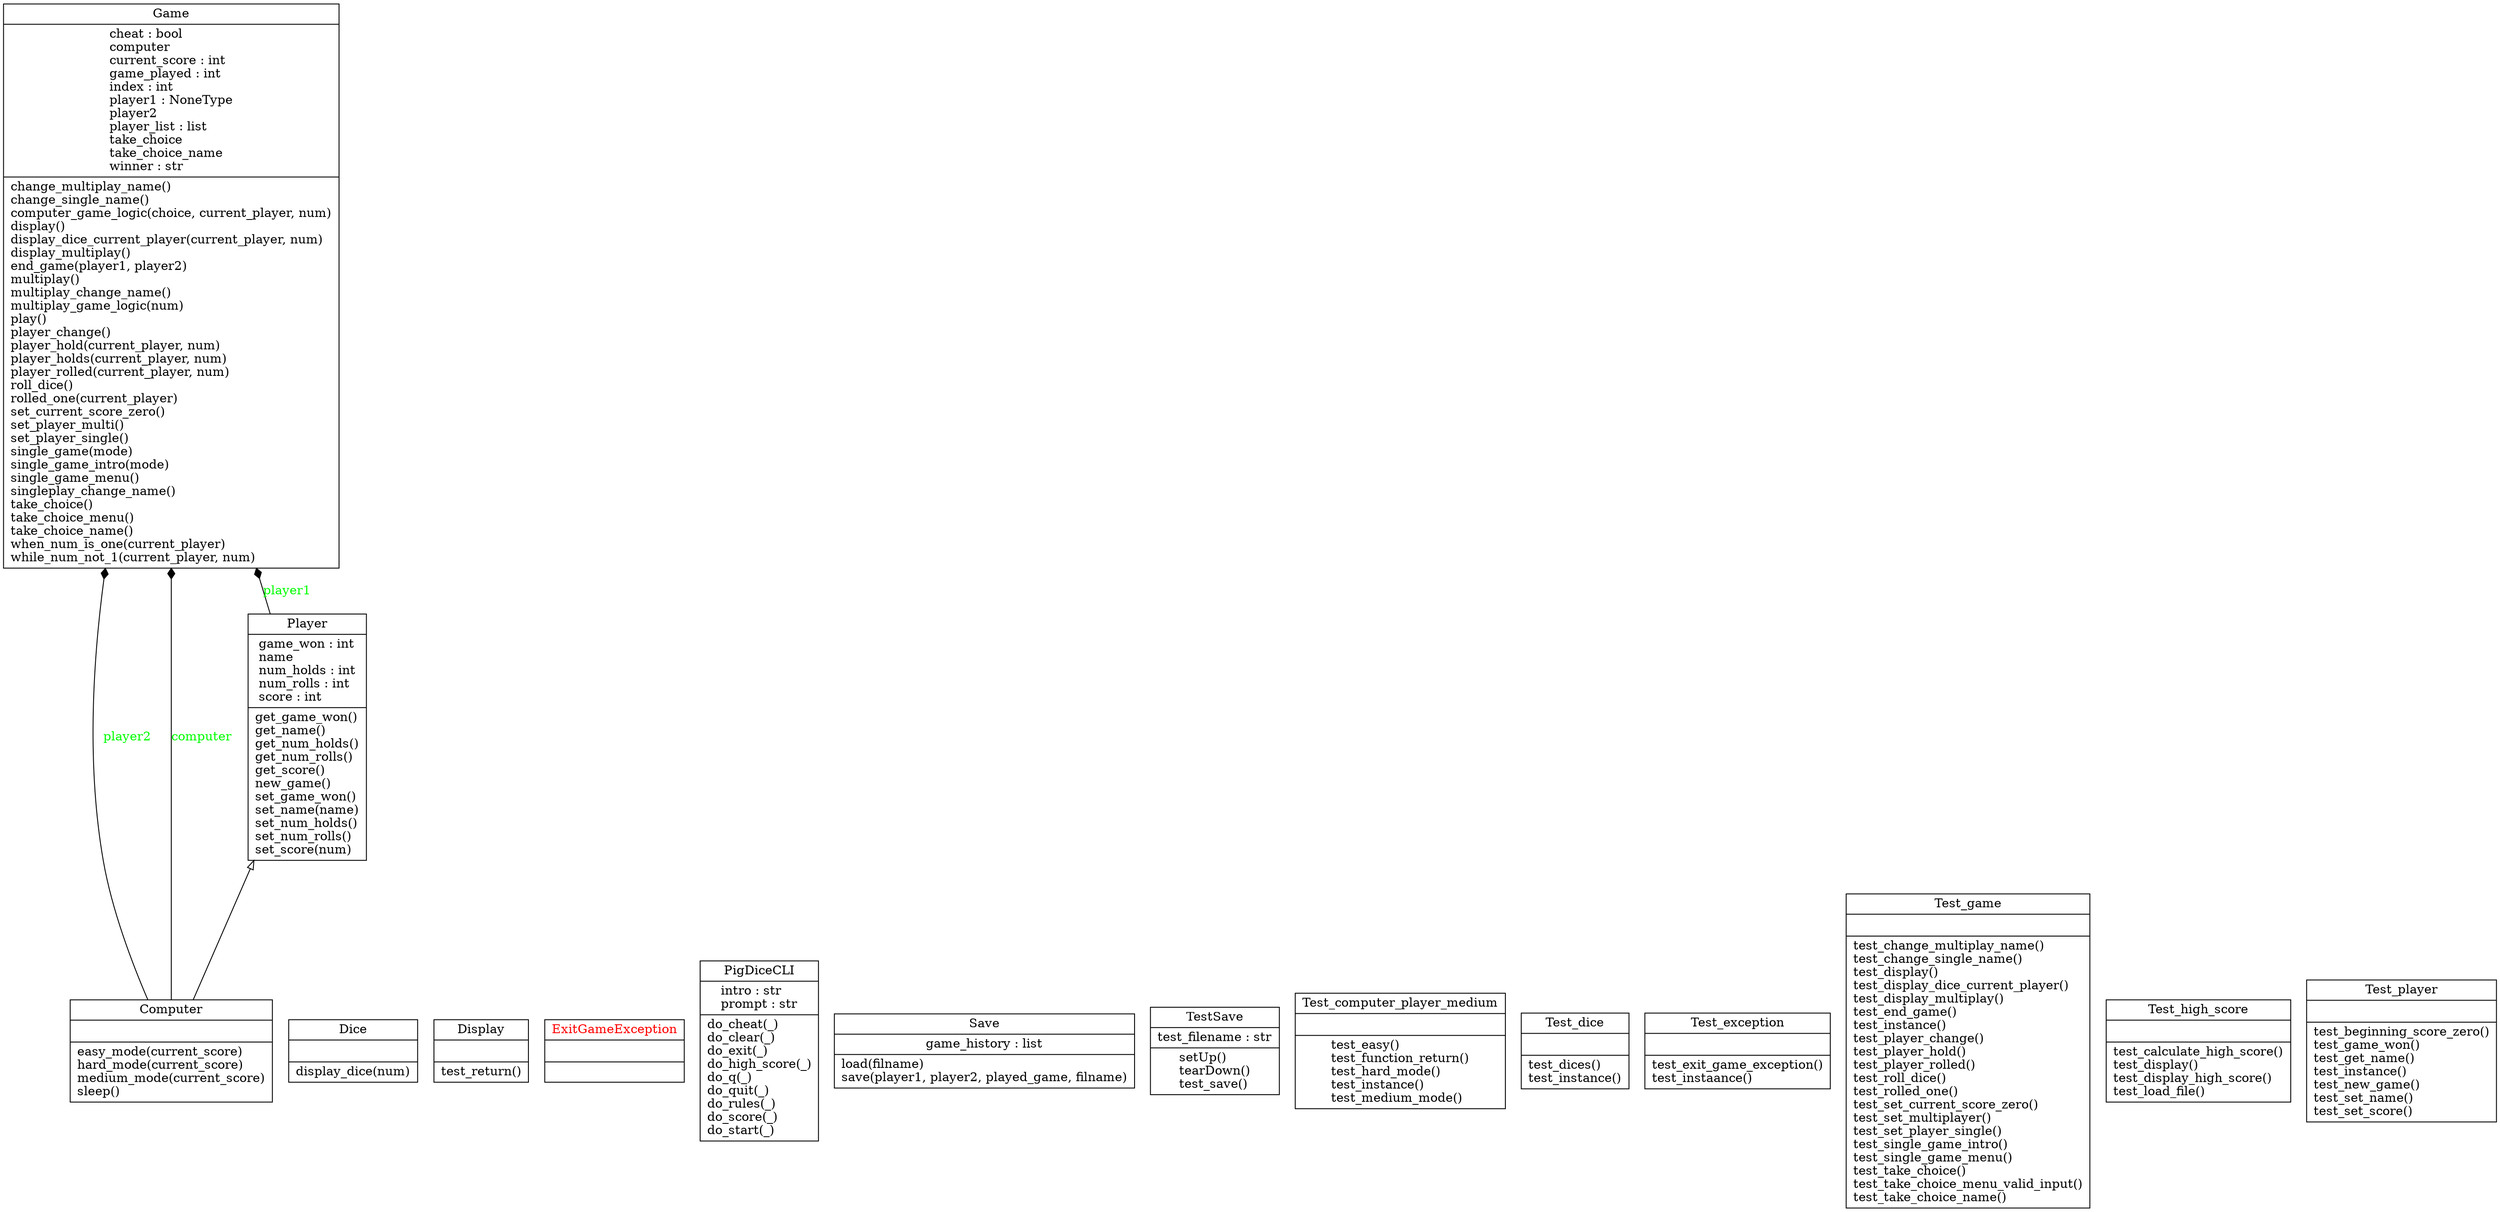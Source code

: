 digraph "classes" {
rankdir=BT
charset="utf-8"
"computer.Computer" [color="black", fontcolor="black", label=<{Computer|<br ALIGN="LEFT"/>|easy_mode(current_score)<br ALIGN="LEFT"/>hard_mode(current_score)<br ALIGN="LEFT"/>medium_mode(current_score)<br ALIGN="LEFT"/>sleep()<br ALIGN="LEFT"/>}>, shape="record", style="solid"];
"dice.Dice" [color="black", fontcolor="black", label=<{Dice|<br ALIGN="LEFT"/>|display_dice(num)<br ALIGN="LEFT"/>}>, shape="record", style="solid"];
"test_display.Display" [color="black", fontcolor="black", label=<{Display|<br ALIGN="LEFT"/>|test_return()<br ALIGN="LEFT"/>}>, shape="record", style="solid"];
"exception.ExitGameException" [color="black", fontcolor="red", label=<{ExitGameException|<br ALIGN="LEFT"/>|}>, shape="record", style="solid"];
"game.Game" [color="black", fontcolor="black", label=<{Game|cheat : bool<br ALIGN="LEFT"/>computer<br ALIGN="LEFT"/>current_score : int<br ALIGN="LEFT"/>game_played : int<br ALIGN="LEFT"/>index : int<br ALIGN="LEFT"/>player1 : NoneType<br ALIGN="LEFT"/>player2<br ALIGN="LEFT"/>player_list : list<br ALIGN="LEFT"/>take_choice<br ALIGN="LEFT"/>take_choice_name<br ALIGN="LEFT"/>winner : str<br ALIGN="LEFT"/>|change_multiplay_name()<br ALIGN="LEFT"/>change_single_name()<br ALIGN="LEFT"/>computer_game_logic(choice, current_player, num)<br ALIGN="LEFT"/>display()<br ALIGN="LEFT"/>display_dice_current_player(current_player, num)<br ALIGN="LEFT"/>display_multiplay()<br ALIGN="LEFT"/>end_game(player1, player2)<br ALIGN="LEFT"/>multiplay()<br ALIGN="LEFT"/>multiplay_change_name()<br ALIGN="LEFT"/>multiplay_game_logic(num)<br ALIGN="LEFT"/>play()<br ALIGN="LEFT"/>player_change()<br ALIGN="LEFT"/>player_hold(current_player, num)<br ALIGN="LEFT"/>player_holds(current_player, num)<br ALIGN="LEFT"/>player_rolled(current_player, num)<br ALIGN="LEFT"/>roll_dice()<br ALIGN="LEFT"/>rolled_one(current_player)<br ALIGN="LEFT"/>set_current_score_zero()<br ALIGN="LEFT"/>set_player_multi()<br ALIGN="LEFT"/>set_player_single()<br ALIGN="LEFT"/>single_game(mode)<br ALIGN="LEFT"/>single_game_intro(mode)<br ALIGN="LEFT"/>single_game_menu()<br ALIGN="LEFT"/>singleplay_change_name()<br ALIGN="LEFT"/>take_choice()<br ALIGN="LEFT"/>take_choice_menu()<br ALIGN="LEFT"/>take_choice_name()<br ALIGN="LEFT"/>when_num_is_one(current_player)<br ALIGN="LEFT"/>while_num_not_1(current_player, num)<br ALIGN="LEFT"/>}>, shape="record", style="solid"];
"shell.PigDiceCLI" [color="black", fontcolor="black", label=<{PigDiceCLI|intro : str<br ALIGN="LEFT"/>prompt : str<br ALIGN="LEFT"/>|do_cheat(_)<br ALIGN="LEFT"/>do_clear(_)<br ALIGN="LEFT"/>do_exit(_)<br ALIGN="LEFT"/>do_high_score(_)<br ALIGN="LEFT"/>do_q(_)<br ALIGN="LEFT"/>do_quit(_)<br ALIGN="LEFT"/>do_rules(_)<br ALIGN="LEFT"/>do_score(_)<br ALIGN="LEFT"/>do_start(_)<br ALIGN="LEFT"/>}>, shape="record", style="solid"];
"player.Player" [color="black", fontcolor="black", label=<{Player|game_won : int<br ALIGN="LEFT"/>name<br ALIGN="LEFT"/>num_holds : int<br ALIGN="LEFT"/>num_rolls : int<br ALIGN="LEFT"/>score : int<br ALIGN="LEFT"/>|get_game_won()<br ALIGN="LEFT"/>get_name()<br ALIGN="LEFT"/>get_num_holds()<br ALIGN="LEFT"/>get_num_rolls()<br ALIGN="LEFT"/>get_score()<br ALIGN="LEFT"/>new_game()<br ALIGN="LEFT"/>set_game_won()<br ALIGN="LEFT"/>set_name(name)<br ALIGN="LEFT"/>set_num_holds()<br ALIGN="LEFT"/>set_num_rolls()<br ALIGN="LEFT"/>set_score(num)<br ALIGN="LEFT"/>}>, shape="record", style="solid"];
"save.Save" [color="black", fontcolor="black", label=<{Save|game_history : list<br ALIGN="LEFT"/>|load(filname)<br ALIGN="LEFT"/>save(player1, player2, played_game, filname)<br ALIGN="LEFT"/>}>, shape="record", style="solid"];
"test_save.TestSave" [color="black", fontcolor="black", label=<{TestSave|test_filename : str<br ALIGN="LEFT"/>|setUp()<br ALIGN="LEFT"/>tearDown()<br ALIGN="LEFT"/>test_save()<br ALIGN="LEFT"/>}>, shape="record", style="solid"];
"test_computer_class.Test_computer_player_medium" [color="black", fontcolor="black", label=<{Test_computer_player_medium|<br ALIGN="LEFT"/>|test_easy()<br ALIGN="LEFT"/>test_function_return()<br ALIGN="LEFT"/>test_hard_mode()<br ALIGN="LEFT"/>test_instance()<br ALIGN="LEFT"/>test_medium_mode()<br ALIGN="LEFT"/>}>, shape="record", style="solid"];
"test_dice.Test_dice" [color="black", fontcolor="black", label=<{Test_dice|<br ALIGN="LEFT"/>|test_dices()<br ALIGN="LEFT"/>test_instance()<br ALIGN="LEFT"/>}>, shape="record", style="solid"];
"test_exception.Test_exception" [color="black", fontcolor="black", label=<{Test_exception|<br ALIGN="LEFT"/>|test_exit_game_exception()<br ALIGN="LEFT"/>test_instaance()<br ALIGN="LEFT"/>}>, shape="record", style="solid"];
"test_game.Test_game" [color="black", fontcolor="black", label=<{Test_game|<br ALIGN="LEFT"/>|test_change_multiplay_name()<br ALIGN="LEFT"/>test_change_single_name()<br ALIGN="LEFT"/>test_display()<br ALIGN="LEFT"/>test_display_dice_current_player()<br ALIGN="LEFT"/>test_display_multiplay()<br ALIGN="LEFT"/>test_end_game()<br ALIGN="LEFT"/>test_instance()<br ALIGN="LEFT"/>test_player_change()<br ALIGN="LEFT"/>test_player_hold()<br ALIGN="LEFT"/>test_player_rolled()<br ALIGN="LEFT"/>test_roll_dice()<br ALIGN="LEFT"/>test_rolled_one()<br ALIGN="LEFT"/>test_set_current_score_zero()<br ALIGN="LEFT"/>test_set_multiplayer()<br ALIGN="LEFT"/>test_set_player_single()<br ALIGN="LEFT"/>test_single_game_intro()<br ALIGN="LEFT"/>test_single_game_menu()<br ALIGN="LEFT"/>test_take_choice()<br ALIGN="LEFT"/>test_take_choice_menu_valid_input()<br ALIGN="LEFT"/>test_take_choice_name()<br ALIGN="LEFT"/>}>, shape="record", style="solid"];
"test_high_score.Test_high_score" [color="black", fontcolor="black", label=<{Test_high_score|<br ALIGN="LEFT"/>|test_calculate_high_score()<br ALIGN="LEFT"/>test_display()<br ALIGN="LEFT"/>test_display_high_score()<br ALIGN="LEFT"/>test_load_file()<br ALIGN="LEFT"/>}>, shape="record", style="solid"];
"test_player.Test_player" [color="black", fontcolor="black", label=<{Test_player|<br ALIGN="LEFT"/>|test_beginning_score_zero()<br ALIGN="LEFT"/>test_game_won()<br ALIGN="LEFT"/>test_get_name()<br ALIGN="LEFT"/>test_instance()<br ALIGN="LEFT"/>test_new_game()<br ALIGN="LEFT"/>test_set_name()<br ALIGN="LEFT"/>test_set_score()<br ALIGN="LEFT"/>}>, shape="record", style="solid"];
"computer.Computer" -> "player.Player" [arrowhead="empty", arrowtail="none"];
"computer.Computer" -> "game.Game" [arrowhead="diamond", arrowtail="none", fontcolor="green", label="player2", style="solid"];
"computer.Computer" -> "game.Game" [arrowhead="diamond", arrowtail="none", fontcolor="green", label="computer", style="solid"];
"player.Player" -> "game.Game" [arrowhead="diamond", arrowtail="none", fontcolor="green", label="player1", style="solid"];
}

